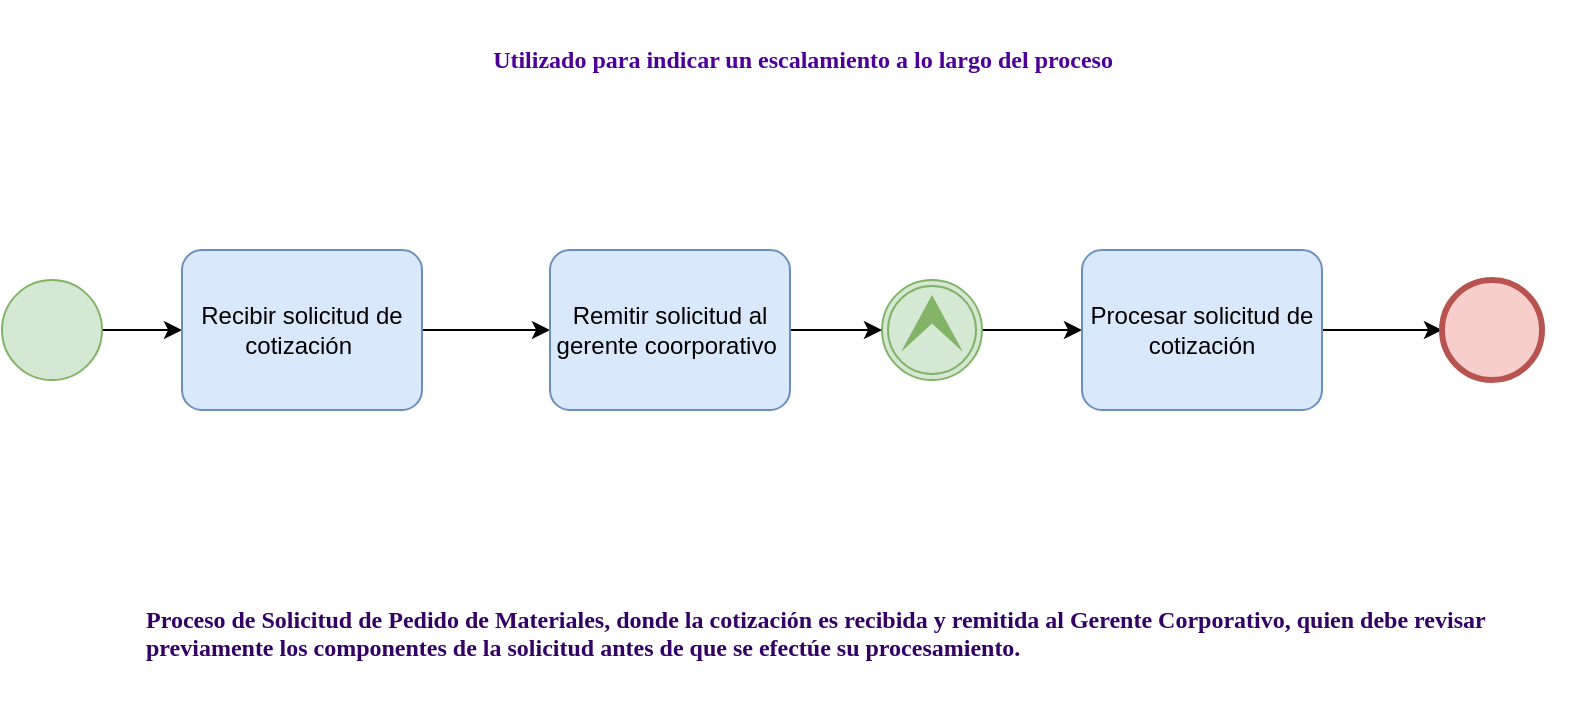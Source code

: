 <mxfile version="20.8.10" type="device"><diagram name="Página-1" id="g8zL-fQBvkIdD1ktyX9q"><mxGraphModel dx="864" dy="516" grid="1" gridSize="10" guides="1" tooltips="1" connect="1" arrows="1" fold="1" page="1" pageScale="1" pageWidth="827" pageHeight="1169" math="0" shadow="0"><root><mxCell id="0"/><mxCell id="1" parent="0"/><mxCell id="y1uvSkgaMFauSG5kd9F4-7" value="" style="edgeStyle=orthogonalEdgeStyle;rounded=0;orthogonalLoop=1;jettySize=auto;html=1;" edge="1" parent="1" source="y1uvSkgaMFauSG5kd9F4-1" target="y1uvSkgaMFauSG5kd9F4-3"><mxGeometry relative="1" as="geometry"/></mxCell><mxCell id="y1uvSkgaMFauSG5kd9F4-1" value="" style="points=[[0.145,0.145,0],[0.5,0,0],[0.855,0.145,0],[1,0.5,0],[0.855,0.855,0],[0.5,1,0],[0.145,0.855,0],[0,0.5,0]];shape=mxgraph.bpmn.event;html=1;verticalLabelPosition=bottom;labelBackgroundColor=#ffffff;verticalAlign=top;align=center;perimeter=ellipsePerimeter;outlineConnect=0;aspect=fixed;outline=standard;symbol=general;fillColor=#d5e8d4;strokeColor=#82b366;" vertex="1" parent="1"><mxGeometry x="80" y="240" width="50" height="50" as="geometry"/></mxCell><mxCell id="y1uvSkgaMFauSG5kd9F4-10" value="" style="edgeStyle=orthogonalEdgeStyle;rounded=0;orthogonalLoop=1;jettySize=auto;html=1;" edge="1" parent="1" source="y1uvSkgaMFauSG5kd9F4-2" target="y1uvSkgaMFauSG5kd9F4-5"><mxGeometry relative="1" as="geometry"/></mxCell><mxCell id="y1uvSkgaMFauSG5kd9F4-2" value="" style="points=[[0.145,0.145,0],[0.5,0,0],[0.855,0.145,0],[1,0.5,0],[0.855,0.855,0],[0.5,1,0],[0.145,0.855,0],[0,0.5,0]];shape=mxgraph.bpmn.event;html=1;verticalLabelPosition=bottom;labelBackgroundColor=#ffffff;verticalAlign=top;align=center;perimeter=ellipsePerimeter;outlineConnect=0;aspect=fixed;outline=throwing;symbol=escalation;fillColor=#d5e8d4;strokeColor=#82b366;" vertex="1" parent="1"><mxGeometry x="520" y="240" width="50" height="50" as="geometry"/></mxCell><mxCell id="y1uvSkgaMFauSG5kd9F4-8" value="" style="edgeStyle=orthogonalEdgeStyle;rounded=0;orthogonalLoop=1;jettySize=auto;html=1;" edge="1" parent="1" source="y1uvSkgaMFauSG5kd9F4-3" target="y1uvSkgaMFauSG5kd9F4-4"><mxGeometry relative="1" as="geometry"/></mxCell><mxCell id="y1uvSkgaMFauSG5kd9F4-3" value="Recibir solicitud de cotización&amp;nbsp;" style="points=[[0.25,0,0],[0.5,0,0],[0.75,0,0],[1,0.25,0],[1,0.5,0],[1,0.75,0],[0.75,1,0],[0.5,1,0],[0.25,1,0],[0,0.75,0],[0,0.5,0],[0,0.25,0]];shape=mxgraph.bpmn.task;whiteSpace=wrap;rectStyle=rounded;size=10;html=1;taskMarker=abstract;fillColor=#dae8fc;strokeColor=#6c8ebf;" vertex="1" parent="1"><mxGeometry x="170" y="225" width="120" height="80" as="geometry"/></mxCell><mxCell id="y1uvSkgaMFauSG5kd9F4-9" value="" style="edgeStyle=orthogonalEdgeStyle;rounded=0;orthogonalLoop=1;jettySize=auto;html=1;" edge="1" parent="1" source="y1uvSkgaMFauSG5kd9F4-4" target="y1uvSkgaMFauSG5kd9F4-2"><mxGeometry relative="1" as="geometry"/></mxCell><mxCell id="y1uvSkgaMFauSG5kd9F4-4" value="Remitir solicitud al gerente coorporativo&amp;nbsp;" style="points=[[0.25,0,0],[0.5,0,0],[0.75,0,0],[1,0.25,0],[1,0.5,0],[1,0.75,0],[0.75,1,0],[0.5,1,0],[0.25,1,0],[0,0.75,0],[0,0.5,0],[0,0.25,0]];shape=mxgraph.bpmn.task;whiteSpace=wrap;rectStyle=rounded;size=10;html=1;taskMarker=abstract;fillColor=#dae8fc;strokeColor=#6c8ebf;" vertex="1" parent="1"><mxGeometry x="354" y="225" width="120" height="80" as="geometry"/></mxCell><mxCell id="y1uvSkgaMFauSG5kd9F4-11" value="" style="edgeStyle=orthogonalEdgeStyle;rounded=0;orthogonalLoop=1;jettySize=auto;html=1;" edge="1" parent="1" source="y1uvSkgaMFauSG5kd9F4-5" target="y1uvSkgaMFauSG5kd9F4-6"><mxGeometry relative="1" as="geometry"/></mxCell><mxCell id="y1uvSkgaMFauSG5kd9F4-5" value="Procesar solicitud de cotización" style="points=[[0.25,0,0],[0.5,0,0],[0.75,0,0],[1,0.25,0],[1,0.5,0],[1,0.75,0],[0.75,1,0],[0.5,1,0],[0.25,1,0],[0,0.75,0],[0,0.5,0],[0,0.25,0]];shape=mxgraph.bpmn.task;whiteSpace=wrap;rectStyle=rounded;size=10;html=1;taskMarker=abstract;fillColor=#dae8fc;strokeColor=#6c8ebf;" vertex="1" parent="1"><mxGeometry x="620" y="225" width="120" height="80" as="geometry"/></mxCell><mxCell id="y1uvSkgaMFauSG5kd9F4-6" value="" style="points=[[0.145,0.145,0],[0.5,0,0],[0.855,0.145,0],[1,0.5,0],[0.855,0.855,0],[0.5,1,0],[0.145,0.855,0],[0,0.5,0]];shape=mxgraph.bpmn.event;html=1;verticalLabelPosition=bottom;labelBackgroundColor=#ffffff;verticalAlign=top;align=center;perimeter=ellipsePerimeter;outlineConnect=0;aspect=fixed;outline=end;symbol=terminate2;fillColor=#f8cecc;strokeColor=#b85450;" vertex="1" parent="1"><mxGeometry x="800" y="240" width="50" height="50" as="geometry"/></mxCell><mxCell id="y1uvSkgaMFauSG5kd9F4-12" value="&lt;h4&gt;&lt;font color=&quot;#4c0099&quot; face=&quot;Georgia&quot;&gt;Utilizado para indicar un escalamiento a lo largo del proceso&lt;/font&gt;&lt;/h4&gt;" style="text;html=1;align=center;verticalAlign=middle;resizable=0;points=[];autosize=1;strokeColor=none;fillColor=none;" vertex="1" parent="1"><mxGeometry x="280" y="100" width="400" height="60" as="geometry"/></mxCell><mxCell id="y1uvSkgaMFauSG5kd9F4-13" value="&lt;h4&gt;Proceso de Solicitud de Pedido de Materiales, donde la cotización es recibida y remitida al Gerente Corporativo, quien debe revisar previamente los componentes de la solicitud antes de que se efectúe su procesamiento.&lt;/h4&gt;" style="text;whiteSpace=wrap;html=1;fontFamily=Georgia;fontColor=#330066;" vertex="1" parent="1"><mxGeometry x="150" y="380" width="720" height="80" as="geometry"/></mxCell></root></mxGraphModel></diagram></mxfile>